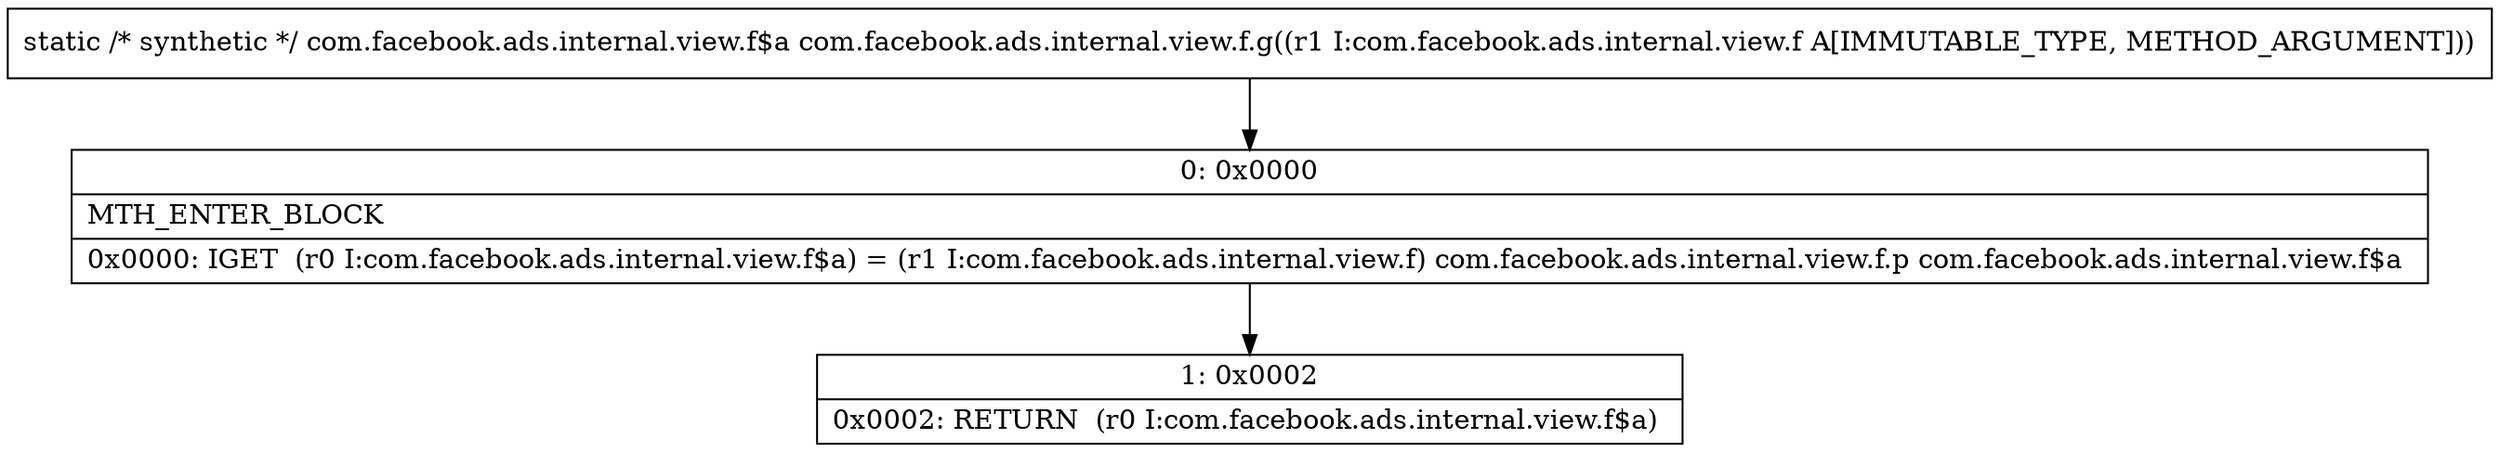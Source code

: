 digraph "CFG forcom.facebook.ads.internal.view.f.g(Lcom\/facebook\/ads\/internal\/view\/f;)Lcom\/facebook\/ads\/internal\/view\/f$a;" {
Node_0 [shape=record,label="{0\:\ 0x0000|MTH_ENTER_BLOCK\l|0x0000: IGET  (r0 I:com.facebook.ads.internal.view.f$a) = (r1 I:com.facebook.ads.internal.view.f) com.facebook.ads.internal.view.f.p com.facebook.ads.internal.view.f$a \l}"];
Node_1 [shape=record,label="{1\:\ 0x0002|0x0002: RETURN  (r0 I:com.facebook.ads.internal.view.f$a) \l}"];
MethodNode[shape=record,label="{static \/* synthetic *\/ com.facebook.ads.internal.view.f$a com.facebook.ads.internal.view.f.g((r1 I:com.facebook.ads.internal.view.f A[IMMUTABLE_TYPE, METHOD_ARGUMENT])) }"];
MethodNode -> Node_0;
Node_0 -> Node_1;
}

